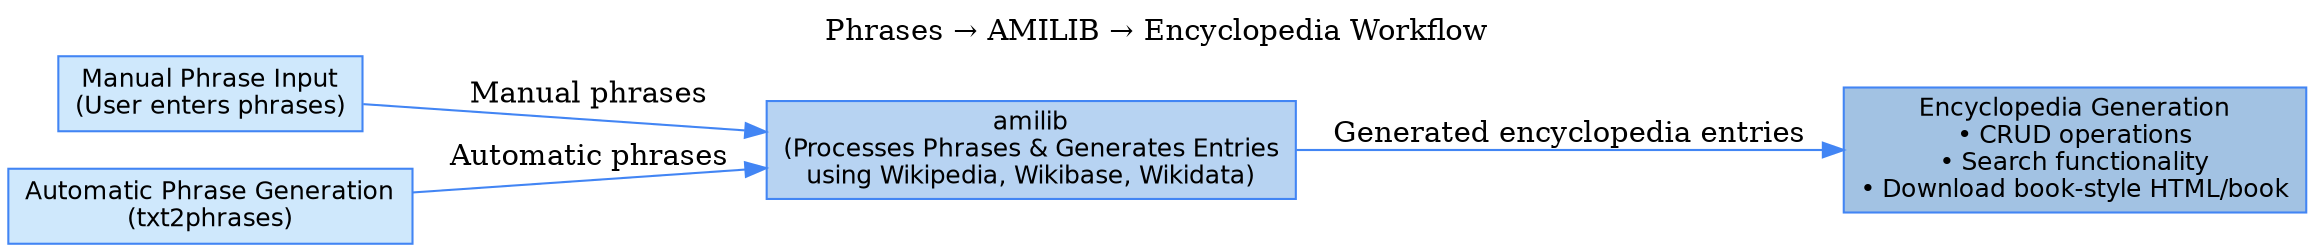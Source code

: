 digraph EncyclopediaWorkflow {

    rankdir=LR;
    bgcolor="white";
    node [shape=rectangle, style=filled, fillcolor="#EAF3FC", fontname="Helvetica", fontsize=12, color="#4285F4"];

    // Input Nodes
    Manual [label="Manual Phrase Input\n(User enters phrases)", shape=rectangle, fillcolor="#CFE8FC"];
    Automatic [label="Automatic Phrase Generation\n(txt2phrases)", shape=rectangle, fillcolor="#CFE8FC"];

    // Processing Node
    AMILIB [label="amilib\n(Processes Phrases & Generates Entries\nusing Wikipedia, Wikibase, Wikidata)", shape=rectangle, fillcolor="#B7D3F2"];

    // Output Node
    Encyclopedia [label="Encyclopedia Generation\n• CRUD operations\n• Search functionality\n• Download book-style HTML/book", shape=rectangle, fillcolor="#A2C2E3"];

    // Edges
    Manual -> AMILIB [label="Manual phrases", color="#4285F4"];
    Automatic -> AMILIB [label="Automatic phrases", color="#4285F4"];
    AMILIB -> Encyclopedia [label="Generated encyclopedia entries", color="#4285F4"];

    // Title
    labelloc="t";
    label="Phrases → AMILIB → Encyclopedia Workflow";
}
